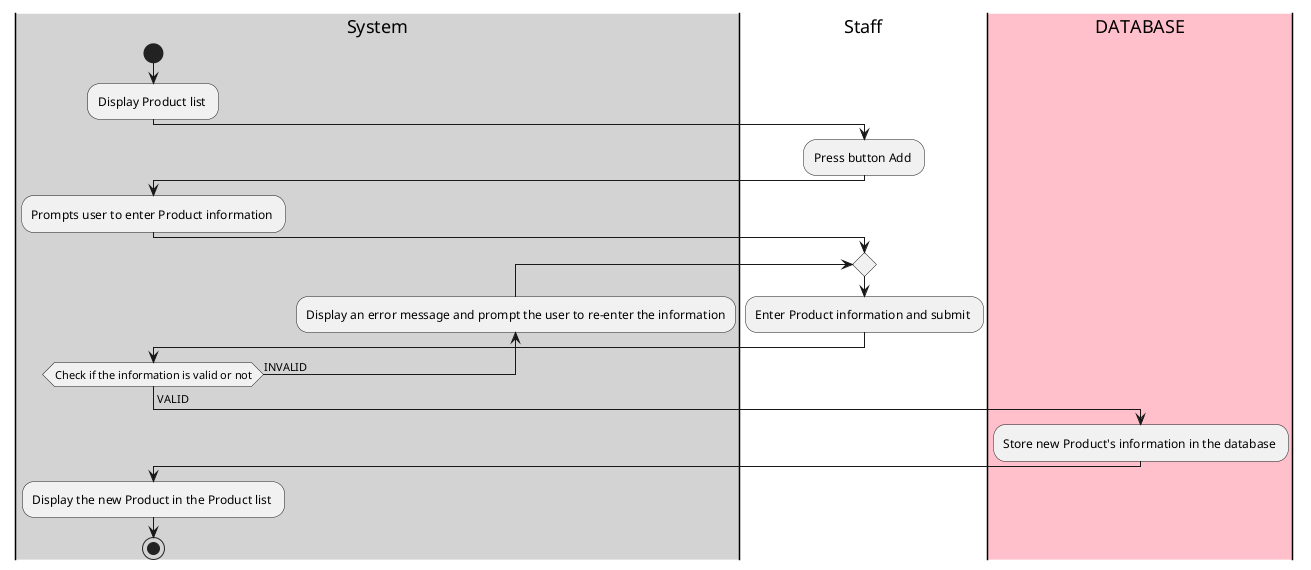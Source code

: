 @startuml

|#lightgray|System|
start
:Display Product list ;
|#White|Staff|
:Press button Add ;
|#lightgray|System|
:Prompts user to enter Product information ;
|#White|Staff|
repeat
  :Enter Product information and submit ;
  |#lightgray|System|
backward:Display an error message and prompt the user to re-enter the information;
repeat while (Check if the information is valid or not) is (INVALID)
-> VALID;
|#pink|DATABASE|
:Store new Product's information in the database ; 
|#lightgray|System|
:Display the new Product in the Product list ;
stop

@enduml
